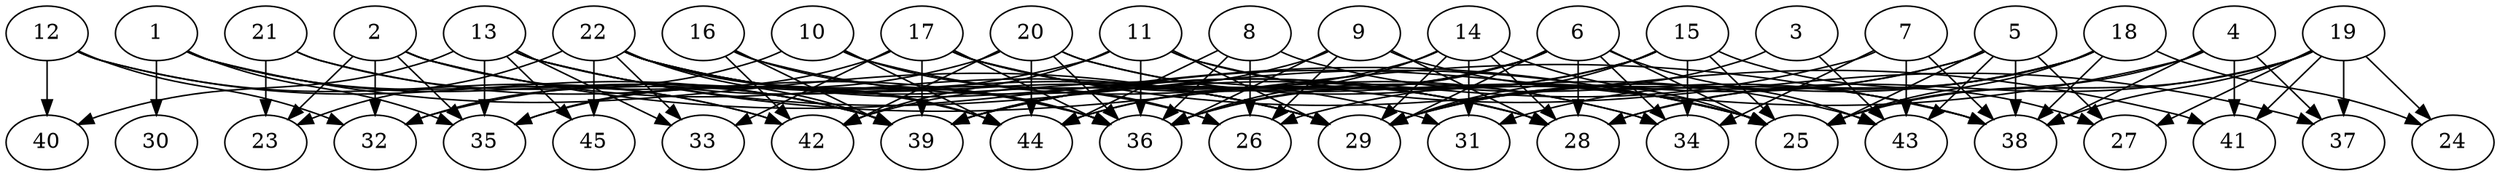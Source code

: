 // DAG automatically generated by daggen at Thu Oct  3 14:07:24 2019
// ./daggen --dot -n 45 --ccr 0.4 --fat 0.9 --regular 0.7 --density 0.5 --mindata 5242880 --maxdata 52428800 
digraph G {
  1 [size="36244480", alpha="0.14", expect_size="14497792"] 
  1 -> 29 [size ="14497792"]
  1 -> 30 [size ="14497792"]
  1 -> 35 [size ="14497792"]
  1 -> 39 [size ="14497792"]
  1 -> 42 [size ="14497792"]
  2 [size="44938240", alpha="0.11", expect_size="17975296"] 
  2 -> 23 [size ="17975296"]
  2 -> 25 [size ="17975296"]
  2 -> 29 [size ="17975296"]
  2 -> 32 [size ="17975296"]
  2 -> 35 [size ="17975296"]
  2 -> 44 [size ="17975296"]
  3 [size="14420480", alpha="0.07", expect_size="5768192"] 
  3 -> 29 [size ="5768192"]
  3 -> 43 [size ="5768192"]
  4 [size="80647680", alpha="0.03", expect_size="32259072"] 
  4 -> 25 [size ="32259072"]
  4 -> 37 [size ="32259072"]
  4 -> 38 [size ="32259072"]
  4 -> 39 [size ="32259072"]
  4 -> 41 [size ="32259072"]
  5 [size="80407040", alpha="0.07", expect_size="32162816"] 
  5 -> 25 [size ="32162816"]
  5 -> 26 [size ="32162816"]
  5 -> 27 [size ="32162816"]
  5 -> 29 [size ="32162816"]
  5 -> 38 [size ="32162816"]
  5 -> 43 [size ="32162816"]
  6 [size="55464960", alpha="0.00", expect_size="22185984"] 
  6 -> 25 [size ="22185984"]
  6 -> 28 [size ="22185984"]
  6 -> 29 [size ="22185984"]
  6 -> 34 [size ="22185984"]
  6 -> 36 [size ="22185984"]
  6 -> 39 [size ="22185984"]
  6 -> 43 [size ="22185984"]
  6 -> 44 [size ="22185984"]
  7 [size="69521920", alpha="0.20", expect_size="27808768"] 
  7 -> 34 [size ="27808768"]
  7 -> 38 [size ="27808768"]
  7 -> 39 [size ="27808768"]
  7 -> 43 [size ="27808768"]
  8 [size="128527360", alpha="0.04", expect_size="51410944"] 
  8 -> 26 [size ="51410944"]
  8 -> 36 [size ="51410944"]
  8 -> 38 [size ="51410944"]
  8 -> 44 [size ="51410944"]
  9 [size="59855360", alpha="0.14", expect_size="23942144"] 
  9 -> 26 [size ="23942144"]
  9 -> 28 [size ="23942144"]
  9 -> 36 [size ="23942144"]
  9 -> 38 [size ="23942144"]
  9 -> 42 [size ="23942144"]
  10 [size="74147840", alpha="0.15", expect_size="29659136"] 
  10 -> 26 [size ="29659136"]
  10 -> 32 [size ="29659136"]
  10 -> 34 [size ="29659136"]
  10 -> 44 [size ="29659136"]
  11 [size="13391360", alpha="0.09", expect_size="5356544"] 
  11 -> 25 [size ="5356544"]
  11 -> 29 [size ="5356544"]
  11 -> 32 [size ="5356544"]
  11 -> 36 [size ="5356544"]
  11 -> 37 [size ="5356544"]
  11 -> 42 [size ="5356544"]
  12 [size="95488000", alpha="0.07", expect_size="38195200"] 
  12 -> 32 [size ="38195200"]
  12 -> 39 [size ="38195200"]
  12 -> 40 [size ="38195200"]
  12 -> 42 [size ="38195200"]
  13 [size="39938560", alpha="0.13", expect_size="15975424"] 
  13 -> 25 [size ="15975424"]
  13 -> 29 [size ="15975424"]
  13 -> 33 [size ="15975424"]
  13 -> 35 [size ="15975424"]
  13 -> 38 [size ="15975424"]
  13 -> 40 [size ="15975424"]
  13 -> 45 [size ="15975424"]
  14 [size="80355840", alpha="0.00", expect_size="32142336"] 
  14 -> 25 [size ="32142336"]
  14 -> 28 [size ="32142336"]
  14 -> 29 [size ="32142336"]
  14 -> 31 [size ="32142336"]
  14 -> 36 [size ="32142336"]
  14 -> 39 [size ="32142336"]
  15 [size="99427840", alpha="0.04", expect_size="39771136"] 
  15 -> 25 [size ="39771136"]
  15 -> 27 [size ="39771136"]
  15 -> 29 [size ="39771136"]
  15 -> 34 [size ="39771136"]
  15 -> 36 [size ="39771136"]
  15 -> 44 [size ="39771136"]
  16 [size="25679360", alpha="0.06", expect_size="10271744"] 
  16 -> 28 [size ="10271744"]
  16 -> 36 [size ="10271744"]
  16 -> 39 [size ="10271744"]
  16 -> 42 [size ="10271744"]
  17 [size="26583040", alpha="0.15", expect_size="10633216"] 
  17 -> 28 [size ="10633216"]
  17 -> 33 [size ="10633216"]
  17 -> 34 [size ="10633216"]
  17 -> 35 [size ="10633216"]
  17 -> 36 [size ="10633216"]
  17 -> 39 [size ="10633216"]
  17 -> 41 [size ="10633216"]
  18 [size="24814080", alpha="0.13", expect_size="9925632"] 
  18 -> 24 [size ="9925632"]
  18 -> 25 [size ="9925632"]
  18 -> 28 [size ="9925632"]
  18 -> 29 [size ="9925632"]
  18 -> 31 [size ="9925632"]
  18 -> 38 [size ="9925632"]
  19 [size="46218240", alpha="0.00", expect_size="18487296"] 
  19 -> 24 [size ="18487296"]
  19 -> 25 [size ="18487296"]
  19 -> 27 [size ="18487296"]
  19 -> 28 [size ="18487296"]
  19 -> 37 [size ="18487296"]
  19 -> 38 [size ="18487296"]
  19 -> 41 [size ="18487296"]
  20 [size="128115200", alpha="0.06", expect_size="51246080"] 
  20 -> 25 [size ="51246080"]
  20 -> 35 [size ="51246080"]
  20 -> 36 [size ="51246080"]
  20 -> 42 [size ="51246080"]
  20 -> 43 [size ="51246080"]
  20 -> 44 [size ="51246080"]
  21 [size="99683840", alpha="0.16", expect_size="39873536"] 
  21 -> 23 [size ="39873536"]
  21 -> 36 [size ="39873536"]
  21 -> 39 [size ="39873536"]
  22 [size="33333760", alpha="0.12", expect_size="13333504"] 
  22 -> 23 [size ="13333504"]
  22 -> 26 [size ="13333504"]
  22 -> 28 [size ="13333504"]
  22 -> 29 [size ="13333504"]
  22 -> 31 [size ="13333504"]
  22 -> 33 [size ="13333504"]
  22 -> 36 [size ="13333504"]
  22 -> 39 [size ="13333504"]
  22 -> 44 [size ="13333504"]
  22 -> 45 [size ="13333504"]
  23 [size="75604480", alpha="0.07", expect_size="30241792"] 
  24 [size="34160640", alpha="0.15", expect_size="13664256"] 
  25 [size="36879360", alpha="0.13", expect_size="14751744"] 
  26 [size="61841920", alpha="0.19", expect_size="24736768"] 
  27 [size="97246720", alpha="0.14", expect_size="38898688"] 
  28 [size="66222080", alpha="0.09", expect_size="26488832"] 
  29 [size="22704640", alpha="0.11", expect_size="9081856"] 
  30 [size="24599040", alpha="0.05", expect_size="9839616"] 
  31 [size="62387200", alpha="0.18", expect_size="24954880"] 
  32 [size="41244160", alpha="0.05", expect_size="16497664"] 
  33 [size="110968320", alpha="0.16", expect_size="44387328"] 
  34 [size="36940800", alpha="0.19", expect_size="14776320"] 
  35 [size="122636800", alpha="0.17", expect_size="49054720"] 
  36 [size="81459200", alpha="0.17", expect_size="32583680"] 
  37 [size="73730560", alpha="0.19", expect_size="29492224"] 
  38 [size="37908480", alpha="0.03", expect_size="15163392"] 
  39 [size="89408000", alpha="0.13", expect_size="35763200"] 
  40 [size="39055360", alpha="0.02", expect_size="15622144"] 
  41 [size="65850880", alpha="0.06", expect_size="26340352"] 
  42 [size="52121600", alpha="0.13", expect_size="20848640"] 
  43 [size="80245760", alpha="0.11", expect_size="32098304"] 
  44 [size="59092480", alpha="0.13", expect_size="23636992"] 
  45 [size="55912960", alpha="0.18", expect_size="22365184"] 
}
